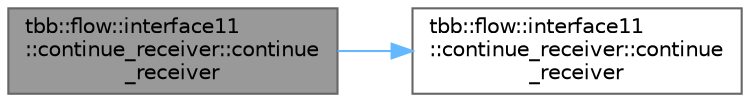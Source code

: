 digraph "tbb::flow::interface11::continue_receiver::continue_receiver"
{
 // LATEX_PDF_SIZE
  bgcolor="transparent";
  edge [fontname=Helvetica,fontsize=10,labelfontname=Helvetica,labelfontsize=10];
  node [fontname=Helvetica,fontsize=10,shape=box,height=0.2,width=0.4];
  rankdir="LR";
  Node1 [id="Node000001",label="tbb::flow::interface11\l::continue_receiver::continue\l_receiver",height=0.2,width=0.4,color="gray40", fillcolor="grey60", style="filled", fontcolor="black",tooltip="Copy constructor"];
  Node1 -> Node2 [id="edge1_Node000001_Node000002",color="steelblue1",style="solid",tooltip=" "];
  Node2 [id="Node000002",label="tbb::flow::interface11\l::continue_receiver::continue\l_receiver",height=0.2,width=0.4,color="grey40", fillcolor="white", style="filled",URL="$classtbb_1_1flow_1_1interface11_1_1continue__receiver.html#a3f6368c803924c7e12c07b592f221beb",tooltip="Constructor"];
}
